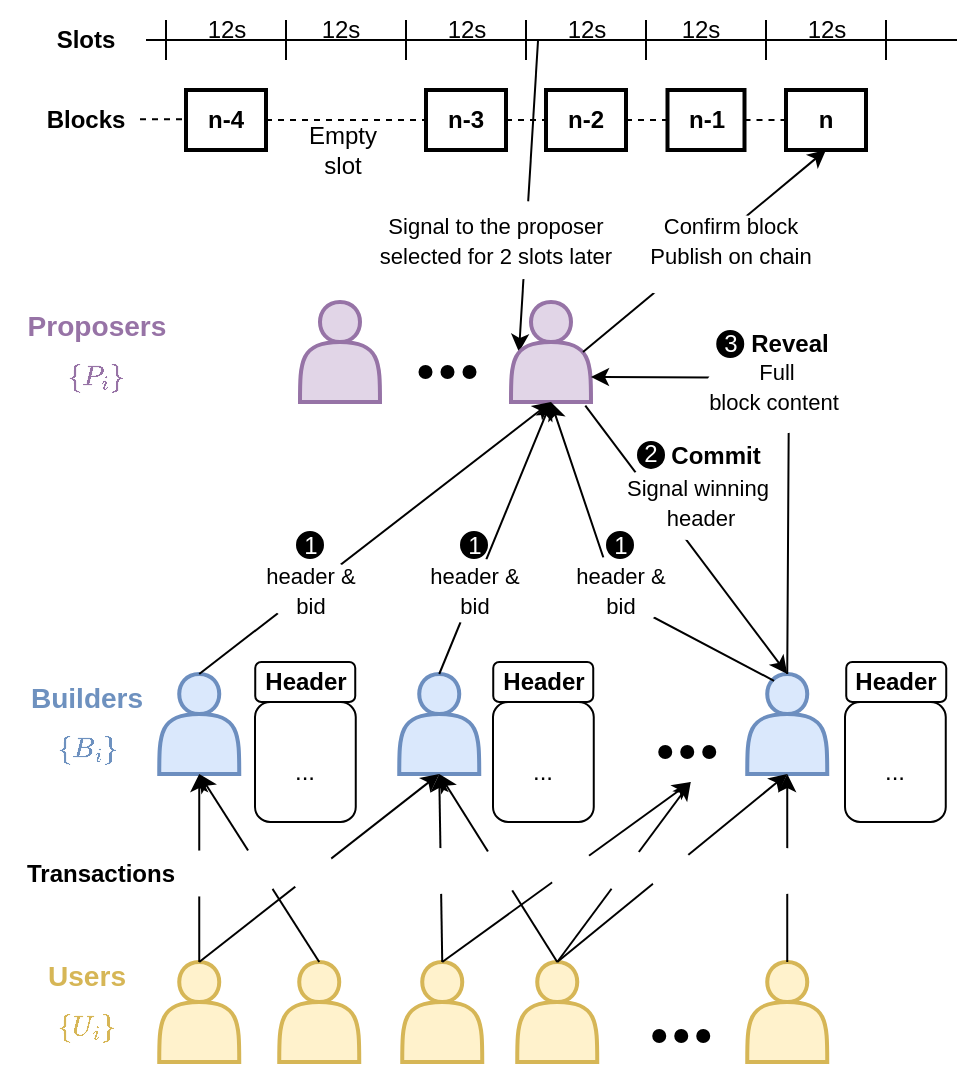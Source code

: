<mxfile version="27.2.0">
  <diagram name="Page-1" id="Rt2gjxt__m3kLgCPaDpE">
    <mxGraphModel dx="2536" dy="1126" grid="1" gridSize="10" guides="1" tooltips="1" connect="1" arrows="1" fold="1" page="1" pageScale="1" pageWidth="827" pageHeight="1169" math="1" shadow="0">
      <root>
        <mxCell id="0" />
        <mxCell id="1" parent="0" />
        <mxCell id="_BZ0ECuWgsDujHOAMHDS-1" value="" style="endArrow=classic;html=1;rounded=0;exitX=0.1;exitY=0.519;exitDx=0;exitDy=0;entryX=0.1;entryY=0.5;entryDx=0;entryDy=0;entryPerimeter=0;exitPerimeter=0;" parent="1" source="6DjUIM3Zux7rkK_XshIn-7" target="_BZ0ECuWgsDujHOAMHDS-7" edge="1">
          <mxGeometry width="50" height="50" relative="1" as="geometry">
            <mxPoint x="125" y="60.0" as="sourcePoint" />
            <mxPoint x="402.5" y="271" as="targetPoint" />
          </mxGeometry>
        </mxCell>
        <mxCell id="_BZ0ECuWgsDujHOAMHDS-2" value="&lt;b&gt;n-1&lt;/b&gt;" style="rounded=0;whiteSpace=wrap;html=1;strokeWidth=2;" parent="1" vertex="1">
          <mxGeometry x="370.75" y="85" width="38.5" height="30" as="geometry" />
        </mxCell>
        <mxCell id="_BZ0ECuWgsDujHOAMHDS-3" value="&lt;b&gt;n&lt;/b&gt;" style="rounded=0;whiteSpace=wrap;html=1;strokeWidth=2;" parent="1" vertex="1">
          <mxGeometry x="430" y="85" width="40" height="30" as="geometry" />
        </mxCell>
        <mxCell id="_BZ0ECuWgsDujHOAMHDS-4" value="" style="endArrow=none;dashed=1;html=1;rounded=0;entryX=0;entryY=0.5;entryDx=0;entryDy=0;" parent="1" source="_BZ0ECuWgsDujHOAMHDS-2" target="_BZ0ECuWgsDujHOAMHDS-3" edge="1">
          <mxGeometry width="50" height="50" relative="1" as="geometry">
            <mxPoint x="187" y="100" as="sourcePoint" />
            <mxPoint x="247" y="99.5" as="targetPoint" />
          </mxGeometry>
        </mxCell>
        <mxCell id="_BZ0ECuWgsDujHOAMHDS-5" value="&lt;b&gt;n-2&lt;/b&gt;" style="rounded=0;whiteSpace=wrap;html=1;strokeWidth=2;" parent="1" vertex="1">
          <mxGeometry x="310" y="85" width="40" height="30" as="geometry" />
        </mxCell>
        <mxCell id="_BZ0ECuWgsDujHOAMHDS-6" value="" style="endArrow=none;dashed=1;html=1;rounded=0;exitX=1;exitY=0.5;exitDx=0;exitDy=0;entryX=0;entryY=0.5;entryDx=0;entryDy=0;" parent="1" source="_BZ0ECuWgsDujHOAMHDS-5" target="_BZ0ECuWgsDujHOAMHDS-2" edge="1">
          <mxGeometry width="50" height="50" relative="1" as="geometry">
            <mxPoint x="357" y="110" as="sourcePoint" />
            <mxPoint x="267" y="100" as="targetPoint" />
          </mxGeometry>
        </mxCell>
        <mxCell id="_BZ0ECuWgsDujHOAMHDS-7" value="" style="shape=actor;whiteSpace=wrap;html=1;strokeWidth=2;fillColor=#e1d5e7;strokeColor=#9673a6;" parent="1" vertex="1">
          <mxGeometry x="292.5" y="191" width="40" height="50" as="geometry" />
        </mxCell>
        <mxCell id="_BZ0ECuWgsDujHOAMHDS-8" value="" style="shape=actor;whiteSpace=wrap;html=1;strokeWidth=2;fillColor=#dae8fc;strokeColor=#6c8ebf;" parent="1" vertex="1">
          <mxGeometry x="410.62" y="377" width="40" height="50" as="geometry" />
        </mxCell>
        <mxCell id="_BZ0ECuWgsDujHOAMHDS-9" value="" style="shape=actor;whiteSpace=wrap;html=1;strokeWidth=2;fillColor=#dae8fc;strokeColor=#6c8ebf;" parent="1" vertex="1">
          <mxGeometry x="236.62" y="377" width="40" height="50" as="geometry" />
        </mxCell>
        <mxCell id="_BZ0ECuWgsDujHOAMHDS-10" value="" style="shape=actor;whiteSpace=wrap;html=1;strokeWidth=2;fillColor=#dae8fc;strokeColor=#6c8ebf;" parent="1" vertex="1">
          <mxGeometry x="116.62" y="377" width="40" height="50" as="geometry" />
        </mxCell>
        <mxCell id="_BZ0ECuWgsDujHOAMHDS-11" value="" style="shape=actor;whiteSpace=wrap;html=1;strokeWidth=2;fillColor=#fff2cc;strokeColor=#d6b656;" parent="1" vertex="1">
          <mxGeometry x="116.62" y="521" width="40" height="50" as="geometry" />
        </mxCell>
        <mxCell id="_BZ0ECuWgsDujHOAMHDS-12" value="" style="shape=actor;whiteSpace=wrap;html=1;strokeWidth=2;fillColor=#fff2cc;strokeColor=#d6b656;" parent="1" vertex="1">
          <mxGeometry x="295.62" y="521" width="40" height="50" as="geometry" />
        </mxCell>
        <mxCell id="_BZ0ECuWgsDujHOAMHDS-13" value="" style="shape=actor;whiteSpace=wrap;html=1;strokeWidth=2;fillColor=#fff2cc;strokeColor=#d6b656;" parent="1" vertex="1">
          <mxGeometry x="238.12" y="521" width="40" height="50" as="geometry" />
        </mxCell>
        <mxCell id="_BZ0ECuWgsDujHOAMHDS-14" value="" style="shape=actor;whiteSpace=wrap;html=1;strokeWidth=2;fillColor=#fff2cc;strokeColor=#d6b656;" parent="1" vertex="1">
          <mxGeometry x="176.62" y="521" width="40" height="50" as="geometry" />
        </mxCell>
        <mxCell id="_BZ0ECuWgsDujHOAMHDS-15" value="" style="shape=actor;whiteSpace=wrap;html=1;strokeWidth=2;fillColor=#fff2cc;strokeColor=#d6b656;" parent="1" vertex="1">
          <mxGeometry x="410.62" y="521" width="40" height="50" as="geometry" />
        </mxCell>
        <mxCell id="_BZ0ECuWgsDujHOAMHDS-16" value="" style="group" parent="1" vertex="1" connectable="0">
          <mxGeometry x="367.62" y="413" width="26" height="6" as="geometry" />
        </mxCell>
        <mxCell id="_BZ0ECuWgsDujHOAMHDS-17" value="" style="ellipse;shape=doubleEllipse;whiteSpace=wrap;html=1;aspect=fixed;fillColor=#000000;" parent="_BZ0ECuWgsDujHOAMHDS-16" vertex="1">
          <mxGeometry x="-1" width="6" height="6" as="geometry" />
        </mxCell>
        <mxCell id="_BZ0ECuWgsDujHOAMHDS-18" value="" style="ellipse;shape=doubleEllipse;whiteSpace=wrap;html=1;aspect=fixed;fillColor=#000000;" parent="_BZ0ECuWgsDujHOAMHDS-16" vertex="1">
          <mxGeometry x="10" width="6" height="6" as="geometry" />
        </mxCell>
        <mxCell id="_BZ0ECuWgsDujHOAMHDS-19" value="" style="ellipse;shape=doubleEllipse;whiteSpace=wrap;html=1;aspect=fixed;fillColor=#000000;" parent="_BZ0ECuWgsDujHOAMHDS-16" vertex="1">
          <mxGeometry x="21" width="6" height="6" as="geometry" />
        </mxCell>
        <mxCell id="_BZ0ECuWgsDujHOAMHDS-20" value="" style="endArrow=classic;html=1;rounded=0;exitX=0.5;exitY=0;exitDx=0;exitDy=0;entryX=0.5;entryY=1;entryDx=0;entryDy=0;" parent="1" source="_BZ0ECuWgsDujHOAMHDS-10" target="_BZ0ECuWgsDujHOAMHDS-7" edge="1">
          <mxGeometry width="50" height="50" relative="1" as="geometry">
            <mxPoint x="197.5" y="301" as="sourcePoint" />
            <mxPoint x="247.5" y="251" as="targetPoint" />
            <Array as="points" />
          </mxGeometry>
        </mxCell>
        <mxCell id="_BZ0ECuWgsDujHOAMHDS-21" value="" style="endArrow=classic;html=1;rounded=0;exitX=0.5;exitY=0;exitDx=0;exitDy=0;" parent="1" source="_BZ0ECuWgsDujHOAMHDS-9" edge="1">
          <mxGeometry width="50" height="50" relative="1" as="geometry">
            <mxPoint x="262.5" y="291" as="sourcePoint" />
            <mxPoint x="312.5" y="241" as="targetPoint" />
          </mxGeometry>
        </mxCell>
        <mxCell id="_BZ0ECuWgsDujHOAMHDS-22" value="" style="endArrow=classic;html=1;rounded=0;exitX=0.335;exitY=0.068;exitDx=0;exitDy=0;strokeWidth=1;exitPerimeter=0;strokeColor=#000000;" parent="1" source="_BZ0ECuWgsDujHOAMHDS-8" edge="1">
          <mxGeometry width="50" height="50" relative="1" as="geometry">
            <mxPoint x="352.5" y="421" as="sourcePoint" />
            <mxPoint x="312.5" y="241" as="targetPoint" />
            <Array as="points">
              <mxPoint x="345.5" y="339" />
            </Array>
          </mxGeometry>
        </mxCell>
        <mxCell id="_BZ0ECuWgsDujHOAMHDS-23" value="&lt;b&gt;Header&lt;/b&gt;" style="rounded=1;whiteSpace=wrap;html=1;" parent="1" vertex="1">
          <mxGeometry x="164.62" y="371" width="50" height="20" as="geometry" />
        </mxCell>
        <mxCell id="_BZ0ECuWgsDujHOAMHDS-24" value="" style="endArrow=classic;html=1;rounded=0;exitX=0.9;exitY=0.5;exitDx=0;exitDy=0;exitPerimeter=0;entryX=0.5;entryY=1;entryDx=0;entryDy=0;" parent="1" source="_BZ0ECuWgsDujHOAMHDS-7" target="_BZ0ECuWgsDujHOAMHDS-3" edge="1">
          <mxGeometry width="50" height="50" relative="1" as="geometry">
            <mxPoint x="352.5" y="321" as="sourcePoint" />
            <mxPoint x="402.5" y="271" as="targetPoint" />
          </mxGeometry>
        </mxCell>
        <mxCell id="_BZ0ECuWgsDujHOAMHDS-25" value="" style="group" parent="1" vertex="1" connectable="0">
          <mxGeometry x="364.62" y="555" width="26" height="6" as="geometry" />
        </mxCell>
        <mxCell id="_BZ0ECuWgsDujHOAMHDS-26" value="" style="ellipse;shape=doubleEllipse;whiteSpace=wrap;html=1;aspect=fixed;fillColor=#000000;" parent="_BZ0ECuWgsDujHOAMHDS-25" vertex="1">
          <mxGeometry x="-1" width="6" height="6" as="geometry" />
        </mxCell>
        <mxCell id="_BZ0ECuWgsDujHOAMHDS-27" value="" style="ellipse;shape=doubleEllipse;whiteSpace=wrap;html=1;aspect=fixed;fillColor=#000000;" parent="_BZ0ECuWgsDujHOAMHDS-25" vertex="1">
          <mxGeometry x="10" width="6" height="6" as="geometry" />
        </mxCell>
        <mxCell id="_BZ0ECuWgsDujHOAMHDS-28" value="" style="ellipse;shape=doubleEllipse;whiteSpace=wrap;html=1;aspect=fixed;fillColor=#000000;" parent="_BZ0ECuWgsDujHOAMHDS-25" vertex="1">
          <mxGeometry x="21" width="6" height="6" as="geometry" />
        </mxCell>
        <mxCell id="_BZ0ECuWgsDujHOAMHDS-29" value="" style="shape=actor;whiteSpace=wrap;html=1;strokeWidth=2;fillColor=#e1d5e7;strokeColor=#9673a6;" parent="1" vertex="1">
          <mxGeometry x="187" y="191" width="40" height="50" as="geometry" />
        </mxCell>
        <mxCell id="_BZ0ECuWgsDujHOAMHDS-30" value="" style="group" parent="1" vertex="1" connectable="0">
          <mxGeometry x="247.75" y="223" width="26" height="6" as="geometry" />
        </mxCell>
        <mxCell id="_BZ0ECuWgsDujHOAMHDS-31" value="" style="ellipse;shape=doubleEllipse;whiteSpace=wrap;html=1;aspect=fixed;fillColor=#000000;" parent="_BZ0ECuWgsDujHOAMHDS-30" vertex="1">
          <mxGeometry x="-1" width="6" height="6" as="geometry" />
        </mxCell>
        <mxCell id="_BZ0ECuWgsDujHOAMHDS-32" value="" style="ellipse;shape=doubleEllipse;whiteSpace=wrap;html=1;aspect=fixed;fillColor=#000000;" parent="_BZ0ECuWgsDujHOAMHDS-30" vertex="1">
          <mxGeometry x="10" width="6" height="6" as="geometry" />
        </mxCell>
        <mxCell id="_BZ0ECuWgsDujHOAMHDS-33" value="" style="ellipse;shape=doubleEllipse;whiteSpace=wrap;html=1;aspect=fixed;fillColor=#000000;" parent="_BZ0ECuWgsDujHOAMHDS-30" vertex="1">
          <mxGeometry x="21" width="6" height="6" as="geometry" />
        </mxCell>
        <mxCell id="_BZ0ECuWgsDujHOAMHDS-34" value="" style="endArrow=classic;html=1;rounded=0;entryX=0.5;entryY=1;entryDx=0;entryDy=0;exitX=0.5;exitY=0;exitDx=0;exitDy=0;" parent="1" source="_BZ0ECuWgsDujHOAMHDS-11" target="_BZ0ECuWgsDujHOAMHDS-9" edge="1">
          <mxGeometry width="50" height="50" relative="1" as="geometry">
            <mxPoint x="136.87" y="496" as="sourcePoint" />
            <mxPoint x="252.37" y="431" as="targetPoint" />
          </mxGeometry>
        </mxCell>
        <mxCell id="_BZ0ECuWgsDujHOAMHDS-35" value="" style="endArrow=classic;html=1;rounded=0;entryX=0.5;entryY=1;entryDx=0;entryDy=0;exitX=0.5;exitY=0;exitDx=0;exitDy=0;" parent="1" source="_BZ0ECuWgsDujHOAMHDS-14" target="_BZ0ECuWgsDujHOAMHDS-10" edge="1">
          <mxGeometry width="50" height="50" relative="1" as="geometry">
            <mxPoint x="196.87" y="496" as="sourcePoint" />
            <mxPoint x="246.87" y="446" as="targetPoint" />
          </mxGeometry>
        </mxCell>
        <mxCell id="_BZ0ECuWgsDujHOAMHDS-36" value="" style="endArrow=classic;html=1;rounded=0;entryX=0.5;entryY=1;entryDx=0;entryDy=0;exitX=0.5;exitY=0;exitDx=0;exitDy=0;" parent="1" source="_BZ0ECuWgsDujHOAMHDS-11" target="_BZ0ECuWgsDujHOAMHDS-10" edge="1">
          <mxGeometry width="50" height="50" relative="1" as="geometry">
            <mxPoint x="136.87" y="496" as="sourcePoint" />
            <mxPoint x="142.37" y="431" as="targetPoint" />
          </mxGeometry>
        </mxCell>
        <mxCell id="_BZ0ECuWgsDujHOAMHDS-37" value="" style="endArrow=classic;html=1;rounded=0;exitX=0.5;exitY=0;exitDx=0;exitDy=0;entryX=0.5;entryY=1;entryDx=0;entryDy=0;" parent="1" source="_BZ0ECuWgsDujHOAMHDS-13" target="_BZ0ECuWgsDujHOAMHDS-9" edge="1">
          <mxGeometry width="50" height="50" relative="1" as="geometry">
            <mxPoint x="232.37" y="501" as="sourcePoint" />
            <mxPoint x="282.37" y="451" as="targetPoint" />
          </mxGeometry>
        </mxCell>
        <mxCell id="_BZ0ECuWgsDujHOAMHDS-38" value="" style="endArrow=classic;html=1;rounded=0;exitX=0.5;exitY=0;exitDx=0;exitDy=0;" parent="1" source="_BZ0ECuWgsDujHOAMHDS-13" edge="1">
          <mxGeometry width="50" height="50" relative="1" as="geometry">
            <mxPoint x="252.37" y="497" as="sourcePoint" />
            <mxPoint x="382.37" y="431" as="targetPoint" />
          </mxGeometry>
        </mxCell>
        <mxCell id="_BZ0ECuWgsDujHOAMHDS-39" value="" style="endArrow=classic;html=1;rounded=0;exitX=0.5;exitY=0;exitDx=0;exitDy=0;entryX=0.5;entryY=1;entryDx=0;entryDy=0;" parent="1" source="_BZ0ECuWgsDujHOAMHDS-12" target="_BZ0ECuWgsDujHOAMHDS-8" edge="1">
          <mxGeometry width="50" height="50" relative="1" as="geometry">
            <mxPoint x="332.37" y="501" as="sourcePoint" />
            <mxPoint x="382.37" y="451" as="targetPoint" />
          </mxGeometry>
        </mxCell>
        <mxCell id="_BZ0ECuWgsDujHOAMHDS-40" value="" style="endArrow=classic;html=1;rounded=0;exitX=0.5;exitY=0;exitDx=0;exitDy=0;" parent="1" source="_BZ0ECuWgsDujHOAMHDS-12" edge="1">
          <mxGeometry width="50" height="50" relative="1" as="geometry">
            <mxPoint x="312.37" y="501" as="sourcePoint" />
            <mxPoint x="382.37" y="431" as="targetPoint" />
          </mxGeometry>
        </mxCell>
        <mxCell id="_BZ0ECuWgsDujHOAMHDS-41" value="" style="endArrow=classic;html=1;rounded=0;exitX=0.5;exitY=0;exitDx=0;exitDy=0;entryX=0.5;entryY=1;entryDx=0;entryDy=0;" parent="1" source="_BZ0ECuWgsDujHOAMHDS-12" target="_BZ0ECuWgsDujHOAMHDS-9" edge="1">
          <mxGeometry width="50" height="50" relative="1" as="geometry">
            <mxPoint x="206.87" y="477" as="sourcePoint" />
            <mxPoint x="256.87" y="427" as="targetPoint" />
          </mxGeometry>
        </mxCell>
        <mxCell id="_BZ0ECuWgsDujHOAMHDS-42" value="" style="endArrow=classic;html=1;rounded=0;exitX=0.5;exitY=0;exitDx=0;exitDy=0;entryX=0.5;entryY=1;entryDx=0;entryDy=0;" parent="1" source="_BZ0ECuWgsDujHOAMHDS-15" target="_BZ0ECuWgsDujHOAMHDS-8" edge="1">
          <mxGeometry width="50" height="50" relative="1" as="geometry">
            <mxPoint x="410.62" y="496" as="sourcePoint" />
            <mxPoint x="442.37" y="451" as="targetPoint" />
          </mxGeometry>
        </mxCell>
        <mxCell id="_BZ0ECuWgsDujHOAMHDS-43" value="&lt;div style=&quot;line-height: 60%;&quot;&gt;&lt;h3 style=&quot;line-height: 60%;&quot;&gt;&lt;font style=&quot;color: light-dark(rgb(151, 115, 166), rgb(105, 70, 122));&quot;&gt;Proposers&lt;/font&gt;&lt;/h3&gt;&lt;div&gt;&lt;font color=&quot;#9773a6&quot;&gt;$$\{P_i\}$$&lt;/font&gt;&lt;/div&gt;&lt;/div&gt;" style="text;html=1;align=center;verticalAlign=middle;resizable=0;points=[];autosize=1;strokeColor=none;fillColor=none;" parent="1" vertex="1">
          <mxGeometry x="40" y="186" width="90" height="60" as="geometry" />
        </mxCell>
        <mxCell id="_BZ0ECuWgsDujHOAMHDS-44" value="&lt;div style=&quot;line-height: 60%;&quot;&gt;&lt;h3 style=&quot;line-height: 60%;&quot;&gt;&lt;font style=&quot;color: light-dark(rgb(110, 145, 191), rgb(105, 70, 122));&quot;&gt;Builders&lt;/font&gt;&lt;/h3&gt;&lt;div&gt;&lt;font color=&quot;#6e91bf&quot;&gt;$$\{B_i\}$$&lt;/font&gt;&lt;/div&gt;&lt;/div&gt;" style="text;html=1;align=center;verticalAlign=middle;resizable=0;points=[];autosize=1;strokeColor=none;fillColor=none;" parent="1" vertex="1">
          <mxGeometry x="40" y="372" width="80" height="60" as="geometry" />
        </mxCell>
        <mxCell id="_BZ0ECuWgsDujHOAMHDS-46" value="" style="endArrow=classic;html=1;rounded=0;exitX=0.929;exitY=1.036;exitDx=0;exitDy=0;exitPerimeter=0;strokeWidth=1;entryX=0.5;entryY=0;entryDx=0;entryDy=0;strokeColor=#000000;" parent="1" source="_BZ0ECuWgsDujHOAMHDS-7" target="_BZ0ECuWgsDujHOAMHDS-8" edge="1">
          <mxGeometry width="50" height="50" relative="1" as="geometry">
            <mxPoint x="352.5" y="321" as="sourcePoint" />
            <mxPoint x="432.5" y="291" as="targetPoint" />
          </mxGeometry>
        </mxCell>
        <mxCell id="_BZ0ECuWgsDujHOAMHDS-47" value="" style="endArrow=classic;html=1;rounded=0;entryX=1;entryY=0.75;entryDx=0;entryDy=0;exitX=0.5;exitY=0;exitDx=0;exitDy=0;strokeWidth=1;strokeColor=#000000;" parent="1" source="_BZ0ECuWgsDujHOAMHDS-8" target="_BZ0ECuWgsDujHOAMHDS-7" edge="1">
          <mxGeometry width="50" height="50" relative="1" as="geometry">
            <mxPoint x="441.5" y="324" as="sourcePoint" />
            <mxPoint x="331.5" y="314" as="targetPoint" />
            <Array as="points">
              <mxPoint x="431.5" y="229" />
            </Array>
          </mxGeometry>
        </mxCell>
        <mxCell id="_BZ0ECuWgsDujHOAMHDS-48" value="" style="group" parent="1" vertex="1" connectable="0">
          <mxGeometry x="154.62" y="464" width="23" height="23" as="geometry" />
        </mxCell>
        <mxCell id="_BZ0ECuWgsDujHOAMHDS-49" value="" style="ellipse;whiteSpace=wrap;html=1;aspect=fixed;fillColor=default;strokeColor=none;" parent="_BZ0ECuWgsDujHOAMHDS-48" vertex="1">
          <mxGeometry width="23" height="23" as="geometry" />
        </mxCell>
        <mxCell id="_BZ0ECuWgsDujHOAMHDS-50" value="" style="shape=image;html=1;verticalAlign=top;verticalLabelPosition=bottom;labelBackgroundColor=#ffffff;imageAspect=0;aspect=fixed;image=https://cdn0.iconfinder.com/data/icons/basic-e-commerce-line/48/Receipt_success-128.png" parent="_BZ0ECuWgsDujHOAMHDS-48" vertex="1">
          <mxGeometry x="2.88" y="2.88" width="17.25" height="17.25" as="geometry" />
        </mxCell>
        <mxCell id="_BZ0ECuWgsDujHOAMHDS-51" value="" style="group" parent="1" vertex="1" connectable="0">
          <mxGeometry x="125.12" y="465.25" width="23" height="23" as="geometry" />
        </mxCell>
        <mxCell id="_BZ0ECuWgsDujHOAMHDS-52" value="" style="ellipse;whiteSpace=wrap;html=1;aspect=fixed;fillColor=default;strokeColor=none;" parent="_BZ0ECuWgsDujHOAMHDS-51" vertex="1">
          <mxGeometry width="23" height="23" as="geometry" />
        </mxCell>
        <mxCell id="_BZ0ECuWgsDujHOAMHDS-53" value="" style="shape=image;html=1;verticalAlign=top;verticalLabelPosition=bottom;labelBackgroundColor=#ffffff;imageAspect=0;aspect=fixed;image=https://cdn0.iconfinder.com/data/icons/basic-e-commerce-line/48/Receipt_success-128.png" parent="_BZ0ECuWgsDujHOAMHDS-51" vertex="1">
          <mxGeometry x="2.88" y="2.88" width="17.25" height="17.25" as="geometry" />
        </mxCell>
        <mxCell id="_BZ0ECuWgsDujHOAMHDS-54" value="" style="group" parent="1" vertex="1" connectable="0">
          <mxGeometry x="181.5" y="464" width="23" height="23" as="geometry" />
        </mxCell>
        <mxCell id="_BZ0ECuWgsDujHOAMHDS-55" value="" style="ellipse;whiteSpace=wrap;html=1;aspect=fixed;fillColor=default;strokeColor=none;" parent="_BZ0ECuWgsDujHOAMHDS-54" vertex="1">
          <mxGeometry width="23" height="23" as="geometry" />
        </mxCell>
        <mxCell id="_BZ0ECuWgsDujHOAMHDS-56" value="" style="shape=image;html=1;verticalAlign=top;verticalLabelPosition=bottom;labelBackgroundColor=#ffffff;imageAspect=0;aspect=fixed;image=https://cdn0.iconfinder.com/data/icons/basic-e-commerce-line/48/Receipt_success-128.png" parent="_BZ0ECuWgsDujHOAMHDS-54" vertex="1">
          <mxGeometry x="2.88" y="2.88" width="17.25" height="17.25" as="geometry" />
        </mxCell>
        <mxCell id="_BZ0ECuWgsDujHOAMHDS-57" value="" style="group" parent="1" vertex="1" connectable="0">
          <mxGeometry x="245.5" y="464" width="23" height="23" as="geometry" />
        </mxCell>
        <mxCell id="_BZ0ECuWgsDujHOAMHDS-58" value="" style="ellipse;whiteSpace=wrap;html=1;aspect=fixed;fillColor=default;strokeColor=none;" parent="_BZ0ECuWgsDujHOAMHDS-57" vertex="1">
          <mxGeometry width="23" height="23" as="geometry" />
        </mxCell>
        <mxCell id="_BZ0ECuWgsDujHOAMHDS-59" value="" style="shape=image;html=1;verticalAlign=top;verticalLabelPosition=bottom;labelBackgroundColor=#ffffff;imageAspect=0;aspect=fixed;image=https://cdn0.iconfinder.com/data/icons/basic-e-commerce-line/48/Receipt_success-128.png" parent="_BZ0ECuWgsDujHOAMHDS-57" vertex="1">
          <mxGeometry x="2.88" y="2.88" width="17.25" height="17.25" as="geometry" />
        </mxCell>
        <mxCell id="_BZ0ECuWgsDujHOAMHDS-60" value="" style="group" parent="1" vertex="1" connectable="0">
          <mxGeometry x="275.5" y="464" width="23" height="23" as="geometry" />
        </mxCell>
        <mxCell id="_BZ0ECuWgsDujHOAMHDS-61" value="" style="ellipse;whiteSpace=wrap;html=1;aspect=fixed;fillColor=default;strokeColor=none;" parent="_BZ0ECuWgsDujHOAMHDS-60" vertex="1">
          <mxGeometry width="23" height="23" as="geometry" />
        </mxCell>
        <mxCell id="_BZ0ECuWgsDujHOAMHDS-62" value="" style="shape=image;html=1;verticalAlign=top;verticalLabelPosition=bottom;labelBackgroundColor=#ffffff;imageAspect=0;aspect=fixed;image=https://cdn0.iconfinder.com/data/icons/basic-e-commerce-line/48/Receipt_success-128.png" parent="_BZ0ECuWgsDujHOAMHDS-60" vertex="1">
          <mxGeometry x="2.88" y="2.88" width="17.25" height="17.25" as="geometry" />
        </mxCell>
        <mxCell id="_BZ0ECuWgsDujHOAMHDS-63" value="" style="group" parent="1" vertex="1" connectable="0">
          <mxGeometry x="311.5" y="464" width="23" height="23" as="geometry" />
        </mxCell>
        <mxCell id="_BZ0ECuWgsDujHOAMHDS-64" value="" style="ellipse;whiteSpace=wrap;html=1;aspect=fixed;fillColor=default;strokeColor=none;" parent="_BZ0ECuWgsDujHOAMHDS-63" vertex="1">
          <mxGeometry width="23" height="23" as="geometry" />
        </mxCell>
        <mxCell id="_BZ0ECuWgsDujHOAMHDS-65" value="" style="shape=image;html=1;verticalAlign=top;verticalLabelPosition=bottom;labelBackgroundColor=#ffffff;imageAspect=0;aspect=fixed;image=https://cdn0.iconfinder.com/data/icons/basic-e-commerce-line/48/Receipt_success-128.png" parent="_BZ0ECuWgsDujHOAMHDS-63" vertex="1">
          <mxGeometry x="2.88" y="2.88" width="17.25" height="17.25" as="geometry" />
        </mxCell>
        <mxCell id="_BZ0ECuWgsDujHOAMHDS-66" value="" style="group" parent="1" vertex="1" connectable="0">
          <mxGeometry x="338.5" y="464" width="23" height="23" as="geometry" />
        </mxCell>
        <mxCell id="_BZ0ECuWgsDujHOAMHDS-67" value="" style="ellipse;whiteSpace=wrap;html=1;aspect=fixed;fillColor=default;strokeColor=none;" parent="_BZ0ECuWgsDujHOAMHDS-66" vertex="1">
          <mxGeometry width="23" height="23" as="geometry" />
        </mxCell>
        <mxCell id="_BZ0ECuWgsDujHOAMHDS-68" value="" style="shape=image;html=1;verticalAlign=top;verticalLabelPosition=bottom;labelBackgroundColor=#ffffff;imageAspect=0;aspect=fixed;image=https://cdn0.iconfinder.com/data/icons/basic-e-commerce-line/48/Receipt_success-128.png" parent="_BZ0ECuWgsDujHOAMHDS-66" vertex="1">
          <mxGeometry x="2.88" y="2.88" width="17.25" height="17.25" as="geometry" />
        </mxCell>
        <mxCell id="_BZ0ECuWgsDujHOAMHDS-69" value="" style="group" parent="1" vertex="1" connectable="0">
          <mxGeometry x="361.5" y="464" width="23" height="23" as="geometry" />
        </mxCell>
        <mxCell id="_BZ0ECuWgsDujHOAMHDS-70" value="" style="ellipse;whiteSpace=wrap;html=1;aspect=fixed;fillColor=default;strokeColor=none;" parent="_BZ0ECuWgsDujHOAMHDS-69" vertex="1">
          <mxGeometry width="23" height="23" as="geometry" />
        </mxCell>
        <mxCell id="_BZ0ECuWgsDujHOAMHDS-71" value="" style="shape=image;html=1;verticalAlign=top;verticalLabelPosition=bottom;labelBackgroundColor=#ffffff;imageAspect=0;aspect=fixed;image=https://cdn0.iconfinder.com/data/icons/basic-e-commerce-line/48/Receipt_success-128.png" parent="_BZ0ECuWgsDujHOAMHDS-69" vertex="1">
          <mxGeometry x="2.88" y="2.88" width="17.25" height="17.25" as="geometry" />
        </mxCell>
        <mxCell id="_BZ0ECuWgsDujHOAMHDS-72" value="" style="group" parent="1" vertex="1" connectable="0">
          <mxGeometry x="418.5" y="464" width="23" height="23" as="geometry" />
        </mxCell>
        <mxCell id="_BZ0ECuWgsDujHOAMHDS-73" value="" style="ellipse;whiteSpace=wrap;html=1;aspect=fixed;fillColor=default;strokeColor=none;" parent="_BZ0ECuWgsDujHOAMHDS-72" vertex="1">
          <mxGeometry width="23" height="23" as="geometry" />
        </mxCell>
        <mxCell id="_BZ0ECuWgsDujHOAMHDS-74" value="" style="shape=image;html=1;verticalAlign=top;verticalLabelPosition=bottom;labelBackgroundColor=#ffffff;imageAspect=0;aspect=fixed;image=https://cdn0.iconfinder.com/data/icons/basic-e-commerce-line/48/Receipt_success-128.png" parent="_BZ0ECuWgsDujHOAMHDS-72" vertex="1">
          <mxGeometry x="2.88" y="2.88" width="17.25" height="17.25" as="geometry" />
        </mxCell>
        <mxCell id="_BZ0ECuWgsDujHOAMHDS-81" value="" style="group" parent="1" vertex="1" connectable="0">
          <mxGeometry x="336.88" y="261" width="100" height="49.947" as="geometry" />
        </mxCell>
        <mxCell id="_BZ0ECuWgsDujHOAMHDS-82" value="" style="ellipse;whiteSpace=wrap;html=1;strokeColor=none;" parent="_BZ0ECuWgsDujHOAMHDS-81" vertex="1">
          <mxGeometry x="5.2" y="10" width="77.52" height="39" as="geometry" />
        </mxCell>
        <mxCell id="_BZ0ECuWgsDujHOAMHDS-83" value="&lt;font style=&quot;font-size: 11px;&quot;&gt;Signal winning&amp;nbsp;&lt;/font&gt;&lt;div&gt;&lt;font style=&quot;font-size: 11px;&quot;&gt;header&lt;/font&gt;&lt;/div&gt;" style="text;html=1;align=center;verticalAlign=middle;resizable=0;points=[];autosize=1;strokeColor=none;fillColor=none;" parent="_BZ0ECuWgsDujHOAMHDS-81" vertex="1">
          <mxGeometry y="9.947" width="100" height="40" as="geometry" />
        </mxCell>
        <mxCell id="_BZ0ECuWgsDujHOAMHDS-84" value="&lt;b&gt;Commit&lt;/b&gt;" style="text;html=1;align=center;verticalAlign=middle;whiteSpace=wrap;rounded=0;" parent="_BZ0ECuWgsDujHOAMHDS-81" vertex="1">
          <mxGeometry x="28.12" y="-7.55" width="60" height="30" as="geometry" />
        </mxCell>
        <mxCell id="2uAFUFzl93nKVRB4o9x8-2" value="&lt;font color=&quot;#ffffff&quot;&gt;2&lt;/font&gt;" style="ellipse;whiteSpace=wrap;html=1;aspect=fixed;fillColor=#000000;" parent="_BZ0ECuWgsDujHOAMHDS-81" vertex="1">
          <mxGeometry x="19.12" y="-0.05" width="13" height="13" as="geometry" />
        </mxCell>
        <mxCell id="_BZ0ECuWgsDujHOAMHDS-85" value="" style="group;strokeColor=none;" parent="1" vertex="1" connectable="0">
          <mxGeometry x="379.5" y="213" width="90" height="44" as="geometry" />
        </mxCell>
        <mxCell id="_BZ0ECuWgsDujHOAMHDS-86" value="" style="ellipse;whiteSpace=wrap;html=1;strokeColor=none;" parent="_BZ0ECuWgsDujHOAMHDS-85" vertex="1">
          <mxGeometry x="9.62" y="2" width="70" height="42" as="geometry" />
        </mxCell>
        <mxCell id="_BZ0ECuWgsDujHOAMHDS-87" value="&lt;font style=&quot;font-size: 11px;&quot;&gt;Full&lt;/font&gt;&lt;div&gt;&lt;font style=&quot;font-size: 11px;&quot;&gt;block content&amp;nbsp;&lt;/font&gt;&lt;/div&gt;" style="text;html=1;align=center;verticalAlign=middle;resizable=0;points=[];autosize=1;strokeColor=none;fillColor=none;" parent="_BZ0ECuWgsDujHOAMHDS-85" vertex="1">
          <mxGeometry width="90" height="40" as="geometry" />
        </mxCell>
        <mxCell id="_BZ0ECuWgsDujHOAMHDS-88" value="" style="group" parent="1" vertex="1" connectable="0">
          <mxGeometry x="164.5" y="391" width="50.38" height="60" as="geometry" />
        </mxCell>
        <mxCell id="_BZ0ECuWgsDujHOAMHDS-89" value="" style="rounded=1;whiteSpace=wrap;html=1;" parent="_BZ0ECuWgsDujHOAMHDS-88" vertex="1">
          <mxGeometry width="50.38" height="60" as="geometry" />
        </mxCell>
        <mxCell id="_BZ0ECuWgsDujHOAMHDS-90" value="" style="shape=image;html=1;verticalAlign=top;verticalLabelPosition=bottom;labelBackgroundColor=#ffffff;imageAspect=0;aspect=fixed;image=https://cdn0.iconfinder.com/data/icons/basic-e-commerce-line/48/Receipt_success-128.png" parent="_BZ0ECuWgsDujHOAMHDS-88" vertex="1">
          <mxGeometry x="17.952" y="1.75" width="14.484" height="14.484" as="geometry" />
        </mxCell>
        <mxCell id="_BZ0ECuWgsDujHOAMHDS-91" value="" style="shape=image;html=1;verticalAlign=top;verticalLabelPosition=bottom;labelBackgroundColor=#ffffff;imageAspect=0;aspect=fixed;image=https://cdn0.iconfinder.com/data/icons/basic-e-commerce-line/48/Receipt_success-128.png" parent="_BZ0ECuWgsDujHOAMHDS-88" vertex="1">
          <mxGeometry x="17.952" y="18" width="14.484" height="14.484" as="geometry" />
        </mxCell>
        <mxCell id="_BZ0ECuWgsDujHOAMHDS-92" value="" style="shape=image;html=1;verticalAlign=top;verticalLabelPosition=bottom;labelBackgroundColor=#ffffff;imageAspect=0;aspect=fixed;image=https://cdn0.iconfinder.com/data/icons/basic-e-commerce-line/48/Receipt_success-128.png" parent="_BZ0ECuWgsDujHOAMHDS-88" vertex="1">
          <mxGeometry x="17.952" y="42.75" width="14.484" height="14.484" as="geometry" />
        </mxCell>
        <mxCell id="_BZ0ECuWgsDujHOAMHDS-93" value="..." style="text;html=1;align=center;verticalAlign=middle;resizable=0;points=[];autosize=1;strokeColor=none;fillColor=none;" parent="_BZ0ECuWgsDujHOAMHDS-88" vertex="1">
          <mxGeometry x="9.595" y="20.25" width="30" height="30" as="geometry" />
        </mxCell>
        <mxCell id="_BZ0ECuWgsDujHOAMHDS-94" value="" style="group" parent="1" vertex="1" connectable="0">
          <mxGeometry x="283.5" y="371" width="50.38" height="80" as="geometry" />
        </mxCell>
        <mxCell id="_BZ0ECuWgsDujHOAMHDS-95" value="Header" style="rounded=1;whiteSpace=wrap;html=1;fontStyle=1" parent="_BZ0ECuWgsDujHOAMHDS-94" vertex="1">
          <mxGeometry x="0.12" width="50" height="20" as="geometry" />
        </mxCell>
        <mxCell id="_BZ0ECuWgsDujHOAMHDS-96" value="" style="group" parent="_BZ0ECuWgsDujHOAMHDS-94" vertex="1" connectable="0">
          <mxGeometry y="20" width="50.38" height="60" as="geometry" />
        </mxCell>
        <mxCell id="_BZ0ECuWgsDujHOAMHDS-97" value="" style="rounded=1;whiteSpace=wrap;html=1;" parent="_BZ0ECuWgsDujHOAMHDS-96" vertex="1">
          <mxGeometry width="50.38" height="60" as="geometry" />
        </mxCell>
        <mxCell id="_BZ0ECuWgsDujHOAMHDS-98" value="" style="shape=image;html=1;verticalAlign=top;verticalLabelPosition=bottom;labelBackgroundColor=#ffffff;imageAspect=0;aspect=fixed;image=https://cdn0.iconfinder.com/data/icons/basic-e-commerce-line/48/Receipt_success-128.png" parent="_BZ0ECuWgsDujHOAMHDS-96" vertex="1">
          <mxGeometry x="17.952" y="1.75" width="14.484" height="14.484" as="geometry" />
        </mxCell>
        <mxCell id="_BZ0ECuWgsDujHOAMHDS-99" value="" style="shape=image;html=1;verticalAlign=top;verticalLabelPosition=bottom;labelBackgroundColor=#ffffff;imageAspect=0;aspect=fixed;image=https://cdn0.iconfinder.com/data/icons/basic-e-commerce-line/48/Receipt_success-128.png" parent="_BZ0ECuWgsDujHOAMHDS-96" vertex="1">
          <mxGeometry x="17.952" y="18" width="14.484" height="14.484" as="geometry" />
        </mxCell>
        <mxCell id="_BZ0ECuWgsDujHOAMHDS-100" value="" style="shape=image;html=1;verticalAlign=top;verticalLabelPosition=bottom;labelBackgroundColor=#ffffff;imageAspect=0;aspect=fixed;image=https://cdn0.iconfinder.com/data/icons/basic-e-commerce-line/48/Receipt_success-128.png" parent="_BZ0ECuWgsDujHOAMHDS-96" vertex="1">
          <mxGeometry x="17.952" y="42.75" width="14.484" height="14.484" as="geometry" />
        </mxCell>
        <mxCell id="_BZ0ECuWgsDujHOAMHDS-101" value="..." style="text;html=1;align=center;verticalAlign=middle;resizable=0;points=[];autosize=1;strokeColor=none;fillColor=none;" parent="_BZ0ECuWgsDujHOAMHDS-96" vertex="1">
          <mxGeometry x="9.595" y="20.25" width="30" height="30" as="geometry" />
        </mxCell>
        <mxCell id="_BZ0ECuWgsDujHOAMHDS-102" value="" style="group" parent="1" vertex="1" connectable="0">
          <mxGeometry x="459.5" y="371" width="50.62" height="80" as="geometry" />
        </mxCell>
        <mxCell id="_BZ0ECuWgsDujHOAMHDS-103" value="Header" style="rounded=1;whiteSpace=wrap;html=1;fontStyle=1" parent="_BZ0ECuWgsDujHOAMHDS-102" vertex="1">
          <mxGeometry x="0.62" width="50" height="20" as="geometry" />
        </mxCell>
        <mxCell id="_BZ0ECuWgsDujHOAMHDS-104" value="" style="group" parent="_BZ0ECuWgsDujHOAMHDS-102" vertex="1" connectable="0">
          <mxGeometry y="20" width="50.38" height="60" as="geometry" />
        </mxCell>
        <mxCell id="_BZ0ECuWgsDujHOAMHDS-105" value="" style="rounded=1;whiteSpace=wrap;html=1;" parent="_BZ0ECuWgsDujHOAMHDS-104" vertex="1">
          <mxGeometry width="50.38" height="60" as="geometry" />
        </mxCell>
        <mxCell id="_BZ0ECuWgsDujHOAMHDS-106" value="" style="shape=image;html=1;verticalAlign=top;verticalLabelPosition=bottom;labelBackgroundColor=#ffffff;imageAspect=0;aspect=fixed;image=https://cdn0.iconfinder.com/data/icons/basic-e-commerce-line/48/Receipt_success-128.png" parent="_BZ0ECuWgsDujHOAMHDS-104" vertex="1">
          <mxGeometry x="17.952" y="1.75" width="14.484" height="14.484" as="geometry" />
        </mxCell>
        <mxCell id="_BZ0ECuWgsDujHOAMHDS-107" value="" style="shape=image;html=1;verticalAlign=top;verticalLabelPosition=bottom;labelBackgroundColor=#ffffff;imageAspect=0;aspect=fixed;image=https://cdn0.iconfinder.com/data/icons/basic-e-commerce-line/48/Receipt_success-128.png" parent="_BZ0ECuWgsDujHOAMHDS-104" vertex="1">
          <mxGeometry x="17.952" y="18" width="14.484" height="14.484" as="geometry" />
        </mxCell>
        <mxCell id="_BZ0ECuWgsDujHOAMHDS-108" value="" style="shape=image;html=1;verticalAlign=top;verticalLabelPosition=bottom;labelBackgroundColor=#ffffff;imageAspect=0;aspect=fixed;image=https://cdn0.iconfinder.com/data/icons/basic-e-commerce-line/48/Receipt_success-128.png" parent="_BZ0ECuWgsDujHOAMHDS-104" vertex="1">
          <mxGeometry x="17.952" y="42.75" width="14.484" height="14.484" as="geometry" />
        </mxCell>
        <mxCell id="_BZ0ECuWgsDujHOAMHDS-109" value="..." style="text;html=1;align=center;verticalAlign=middle;resizable=0;points=[];autosize=1;strokeColor=none;fillColor=none;" parent="_BZ0ECuWgsDujHOAMHDS-104" vertex="1">
          <mxGeometry x="9.595" y="20.25" width="30" height="30" as="geometry" />
        </mxCell>
        <mxCell id="_BZ0ECuWgsDujHOAMHDS-110" value="" style="ellipse;whiteSpace=wrap;html=1;strokeColor=none;" parent="1" vertex="1">
          <mxGeometry x="319.06" y="318" width="52.44" height="36" as="geometry" />
        </mxCell>
        <mxCell id="_BZ0ECuWgsDujHOAMHDS-113" value="" style="ellipse;whiteSpace=wrap;html=1;strokeColor=none;" parent="1" vertex="1">
          <mxGeometry x="340.62" y="146" width="100" height="44" as="geometry" />
        </mxCell>
        <mxCell id="_BZ0ECuWgsDujHOAMHDS-114" value="&lt;font style=&quot;font-size: 11px;&quot;&gt;Confirm block&lt;/font&gt;&lt;div&gt;&lt;font style=&quot;font-size: 11px;&quot;&gt;Publish on chain&lt;/font&gt;&lt;/div&gt;" style="text;html=1;align=center;verticalAlign=middle;resizable=0;points=[];autosize=1;strokeColor=none;fillColor=none;" parent="1" vertex="1">
          <mxGeometry x="352.12" y="140" width="100" height="40" as="geometry" />
        </mxCell>
        <mxCell id="_BZ0ECuWgsDujHOAMHDS-115" value="&lt;span style=&quot;font-size: 11px;&quot;&gt;Signal to the proposer selected for 2 slots later&lt;/span&gt;" style="ellipse;whiteSpace=wrap;html=1;strokeColor=none;" parent="1" vertex="1">
          <mxGeometry x="219.88" y="140" width="130.12" height="40" as="geometry" />
        </mxCell>
        <mxCell id="_BZ0ECuWgsDujHOAMHDS-116" value="&lt;b&gt;Reveal&lt;/b&gt;" style="text;html=1;align=center;verticalAlign=middle;whiteSpace=wrap;rounded=0;" parent="1" vertex="1">
          <mxGeometry x="402" y="197" width="60" height="30" as="geometry" />
        </mxCell>
        <mxCell id="_BZ0ECuWgsDujHOAMHDS-119" value="" style="shape=crossbar;whiteSpace=wrap;html=1;rounded=1;" parent="1" vertex="1">
          <mxGeometry x="420" y="50" width="60" height="20" as="geometry" />
        </mxCell>
        <mxCell id="_BZ0ECuWgsDujHOAMHDS-122" value="12s" style="text;html=1;align=center;verticalAlign=middle;resizable=0;points=[];autosize=1;strokeColor=none;fillColor=none;" parent="1" vertex="1">
          <mxGeometry x="366.88" y="40" width="40" height="30" as="geometry" />
        </mxCell>
        <mxCell id="_BZ0ECuWgsDujHOAMHDS-123" value="&lt;b&gt;Slots&lt;/b&gt;" style="text;html=1;align=center;verticalAlign=middle;whiteSpace=wrap;rounded=0;" parent="1" vertex="1">
          <mxGeometry x="50" y="45" width="60" height="30" as="geometry" />
        </mxCell>
        <mxCell id="_BZ0ECuWgsDujHOAMHDS-124" value="&lt;b&gt;Blocks&lt;/b&gt;" style="text;html=1;align=center;verticalAlign=middle;whiteSpace=wrap;rounded=0;" parent="1" vertex="1">
          <mxGeometry x="50" y="85" width="60" height="30" as="geometry" />
        </mxCell>
        <mxCell id="_BZ0ECuWgsDujHOAMHDS-125" value="" style="endArrow=none;html=1;rounded=0;entryX=0;entryY=0.5;entryDx=0;entryDy=0;entryPerimeter=0;exitX=1;exitY=0.5;exitDx=0;exitDy=0;" parent="1" source="_BZ0ECuWgsDujHOAMHDS-123" edge="1">
          <mxGeometry width="50" height="50" relative="1" as="geometry">
            <mxPoint x="45.5" y="320" as="sourcePoint" />
            <mxPoint x="125" y="60.0" as="targetPoint" />
          </mxGeometry>
        </mxCell>
        <mxCell id="_BZ0ECuWgsDujHOAMHDS-126" value="" style="endArrow=none;html=1;rounded=0;entryX=1;entryY=0.5;entryDx=0;entryDy=0;entryPerimeter=0;" parent="1" target="_BZ0ECuWgsDujHOAMHDS-119" edge="1">
          <mxGeometry width="50" height="50" relative="1" as="geometry">
            <mxPoint x="515.5" y="60" as="sourcePoint" />
            <mxPoint x="95.5" y="270" as="targetPoint" />
          </mxGeometry>
        </mxCell>
        <mxCell id="_BZ0ECuWgsDujHOAMHDS-127" value="" style="endArrow=none;dashed=1;html=1;rounded=0;exitX=1;exitY=0.5;exitDx=0;exitDy=0;entryX=0;entryY=0.5;entryDx=0;entryDy=0;" parent="1" edge="1">
          <mxGeometry width="50" height="50" relative="1" as="geometry">
            <mxPoint x="107" y="99.66" as="sourcePoint" />
            <mxPoint x="147" y="99.66" as="targetPoint" />
          </mxGeometry>
        </mxCell>
        <mxCell id="_BZ0ECuWgsDujHOAMHDS-128" value="" style="group" parent="1" vertex="1" connectable="0">
          <mxGeometry x="243" y="315" width="80" height="45" as="geometry" />
        </mxCell>
        <mxCell id="_BZ0ECuWgsDujHOAMHDS-129" value="" style="ellipse;whiteSpace=wrap;html=1;strokeColor=none;" parent="_BZ0ECuWgsDujHOAMHDS-128" vertex="1">
          <mxGeometry x="7.56" y="4" width="47.56" height="33" as="geometry" />
        </mxCell>
        <mxCell id="_BZ0ECuWgsDujHOAMHDS-130" value="&lt;div&gt;&lt;font style=&quot;font-size: 11px;&quot;&gt;header &amp;amp;&lt;/font&gt;&lt;/div&gt;&lt;div&gt;&lt;font style=&quot;font-size: 11px;&quot;&gt;bid&lt;/font&gt;&lt;/div&gt;" style="text;html=1;align=center;verticalAlign=middle;resizable=0;points=[];autosize=1;fillColor=none;" parent="_BZ0ECuWgsDujHOAMHDS-128" vertex="1">
          <mxGeometry x="-4" width="70" height="40" as="geometry" />
        </mxCell>
        <mxCell id="2uAFUFzl93nKVRB4o9x8-5" value="&lt;font style=&quot;color: rgb(255, 255, 255);&quot;&gt;1&lt;/font&gt;" style="ellipse;whiteSpace=wrap;html=1;aspect=fixed;fillColor=#000000;" parent="_BZ0ECuWgsDujHOAMHDS-128" vertex="1">
          <mxGeometry x="24.5" y="-9" width="13" height="13" as="geometry" />
        </mxCell>
        <mxCell id="_BZ0ECuWgsDujHOAMHDS-131" value="" style="group" parent="1" vertex="1" connectable="0">
          <mxGeometry x="317" y="315" width="80" height="45" as="geometry" />
        </mxCell>
        <mxCell id="_BZ0ECuWgsDujHOAMHDS-132" value="" style="ellipse;whiteSpace=wrap;html=1;strokeColor=none;" parent="_BZ0ECuWgsDujHOAMHDS-131" vertex="1">
          <mxGeometry x="7.56" y="4" width="47.56" height="33" as="geometry" />
        </mxCell>
        <mxCell id="_BZ0ECuWgsDujHOAMHDS-133" value="&lt;div&gt;&lt;font style=&quot;font-size: 11px;&quot;&gt;header &amp;amp;&lt;/font&gt;&lt;/div&gt;&lt;div&gt;&lt;font style=&quot;font-size: 11px;&quot;&gt;bid&lt;/font&gt;&lt;/div&gt;" style="text;html=1;align=center;verticalAlign=middle;resizable=0;points=[];autosize=1;fillColor=none;" parent="_BZ0ECuWgsDujHOAMHDS-131" vertex="1">
          <mxGeometry x="-5" width="70" height="40" as="geometry" />
        </mxCell>
        <mxCell id="2uAFUFzl93nKVRB4o9x8-6" value="&lt;font style=&quot;color: rgb(255, 255, 255);&quot;&gt;1&lt;/font&gt;" style="ellipse;whiteSpace=wrap;html=1;aspect=fixed;fillColor=#000000;" parent="_BZ0ECuWgsDujHOAMHDS-131" vertex="1">
          <mxGeometry x="23.5" y="-9" width="13" height="13" as="geometry" />
        </mxCell>
        <mxCell id="6DjUIM3Zux7rkK_XshIn-4" value="12s" style="text;html=1;align=center;verticalAlign=middle;resizable=0;points=[];autosize=1;strokeColor=none;fillColor=none;" parent="1" vertex="1">
          <mxGeometry x="430" y="40" width="40" height="30" as="geometry" />
        </mxCell>
        <mxCell id="6DjUIM3Zux7rkK_XshIn-6" value="" style="shape=crossbar;whiteSpace=wrap;html=1;rounded=1;" parent="1" vertex="1">
          <mxGeometry x="360" y="50" width="60" height="20" as="geometry" />
        </mxCell>
        <mxCell id="6DjUIM3Zux7rkK_XshIn-7" value="" style="shape=crossbar;whiteSpace=wrap;html=1;rounded=1;" parent="1" vertex="1">
          <mxGeometry x="300" y="50" width="60" height="20" as="geometry" />
        </mxCell>
        <mxCell id="6DjUIM3Zux7rkK_XshIn-8" value="" style="shape=crossbar;whiteSpace=wrap;html=1;rounded=1;" parent="1" vertex="1">
          <mxGeometry x="240" y="50" width="60" height="20" as="geometry" />
        </mxCell>
        <mxCell id="6DjUIM3Zux7rkK_XshIn-9" value="" style="shape=crossbar;whiteSpace=wrap;html=1;rounded=1;" parent="1" vertex="1">
          <mxGeometry x="180" y="50" width="60" height="20" as="geometry" />
        </mxCell>
        <mxCell id="6DjUIM3Zux7rkK_XshIn-10" value="" style="shape=crossbar;whiteSpace=wrap;html=1;rounded=1;" parent="1" vertex="1">
          <mxGeometry x="120" y="50" width="60" height="20" as="geometry" />
        </mxCell>
        <mxCell id="6DjUIM3Zux7rkK_XshIn-12" value="12s" style="text;html=1;align=center;verticalAlign=middle;resizable=0;points=[];autosize=1;strokeColor=none;fillColor=none;" parent="1" vertex="1">
          <mxGeometry x="310" y="40" width="40" height="30" as="geometry" />
        </mxCell>
        <mxCell id="6DjUIM3Zux7rkK_XshIn-13" value="12s" style="text;html=1;align=center;verticalAlign=middle;resizable=0;points=[];autosize=1;strokeColor=none;fillColor=none;" parent="1" vertex="1">
          <mxGeometry x="250" y="40" width="40" height="30" as="geometry" />
        </mxCell>
        <mxCell id="6DjUIM3Zux7rkK_XshIn-14" value="12s" style="text;html=1;align=center;verticalAlign=middle;resizable=0;points=[];autosize=1;strokeColor=none;fillColor=none;" parent="1" vertex="1">
          <mxGeometry x="187" y="40" width="40" height="30" as="geometry" />
        </mxCell>
        <mxCell id="6DjUIM3Zux7rkK_XshIn-15" value="12s" style="text;html=1;align=center;verticalAlign=middle;resizable=0;points=[];autosize=1;strokeColor=none;fillColor=none;" parent="1" vertex="1">
          <mxGeometry x="130" y="40" width="40" height="30" as="geometry" />
        </mxCell>
        <mxCell id="6DjUIM3Zux7rkK_XshIn-16" value="&lt;b&gt;n-3&lt;/b&gt;" style="rounded=0;whiteSpace=wrap;html=1;strokeWidth=2;" parent="1" vertex="1">
          <mxGeometry x="250" y="85" width="40" height="30" as="geometry" />
        </mxCell>
        <mxCell id="6DjUIM3Zux7rkK_XshIn-17" value="&lt;b&gt;n-4&lt;/b&gt;" style="rounded=0;whiteSpace=wrap;html=1;strokeWidth=2;" parent="1" vertex="1">
          <mxGeometry x="130" y="85" width="40" height="30" as="geometry" />
        </mxCell>
        <mxCell id="6DjUIM3Zux7rkK_XshIn-18" value="" style="endArrow=none;dashed=1;html=1;rounded=0;exitX=1;exitY=0.5;exitDx=0;exitDy=0;entryX=0;entryY=0.5;entryDx=0;entryDy=0;" parent="1" source="6DjUIM3Zux7rkK_XshIn-17" target="6DjUIM3Zux7rkK_XshIn-16" edge="1">
          <mxGeometry width="50" height="50" relative="1" as="geometry">
            <mxPoint x="117" y="109.66" as="sourcePoint" />
            <mxPoint x="157" y="109.66" as="targetPoint" />
          </mxGeometry>
        </mxCell>
        <mxCell id="6DjUIM3Zux7rkK_XshIn-19" value="" style="endArrow=none;dashed=1;html=1;rounded=0;exitX=1;exitY=0.5;exitDx=0;exitDy=0;entryX=0;entryY=0.5;entryDx=0;entryDy=0;" parent="1" source="6DjUIM3Zux7rkK_XshIn-16" target="_BZ0ECuWgsDujHOAMHDS-5" edge="1">
          <mxGeometry width="50" height="50" relative="1" as="geometry">
            <mxPoint x="180" y="110" as="sourcePoint" />
            <mxPoint x="260" y="110" as="targetPoint" />
          </mxGeometry>
        </mxCell>
        <mxCell id="nSoYGPkodk3FVyQMjDa2-1" value="Empty&lt;div&gt;slot&lt;/div&gt;" style="text;html=1;align=center;verticalAlign=middle;resizable=0;points=[];autosize=1;strokeColor=none;fillColor=none;" parent="1" vertex="1">
          <mxGeometry x="177.62" y="95" width="60" height="40" as="geometry" />
        </mxCell>
        <mxCell id="nSoYGPkodk3FVyQMjDa2-3" value="&lt;div style=&quot;line-height: 60%;&quot;&gt;&lt;h3 style=&quot;line-height: 60%;&quot;&gt;&lt;font style=&quot;color: light-dark(rgb(214, 182, 86), rgb(105, 70, 122));&quot;&gt;Users&lt;/font&gt;&lt;/h3&gt;&lt;div&gt;&lt;font&gt;&lt;font color=&quot;#d6b656&quot;&gt;$$\{U_i\}$$&lt;/font&gt;&lt;/font&gt;&lt;/div&gt;&lt;/div&gt;" style="text;html=1;align=center;verticalAlign=middle;resizable=0;points=[];autosize=1;strokeColor=none;fillColor=none;" parent="1" vertex="1">
          <mxGeometry x="40" y="511" width="80" height="60" as="geometry" />
        </mxCell>
        <mxCell id="2uAFUFzl93nKVRB4o9x8-7" value="" style="group" parent="1" vertex="1" connectable="0">
          <mxGeometry x="162" y="315" width="80" height="45" as="geometry" />
        </mxCell>
        <mxCell id="2uAFUFzl93nKVRB4o9x8-8" value="" style="ellipse;whiteSpace=wrap;html=1;strokeColor=none;" parent="2uAFUFzl93nKVRB4o9x8-7" vertex="1">
          <mxGeometry x="7.56" y="4" width="47.56" height="33" as="geometry" />
        </mxCell>
        <mxCell id="2uAFUFzl93nKVRB4o9x8-9" value="&lt;div&gt;&lt;font style=&quot;font-size: 11px;&quot;&gt;header &amp;amp;&lt;/font&gt;&lt;/div&gt;&lt;div&gt;&lt;font style=&quot;font-size: 11px;&quot;&gt;bid&lt;/font&gt;&lt;/div&gt;" style="text;html=1;align=center;verticalAlign=middle;resizable=0;points=[];autosize=1;fillColor=none;" parent="2uAFUFzl93nKVRB4o9x8-7" vertex="1">
          <mxGeometry x="-5" width="70" height="40" as="geometry" />
        </mxCell>
        <mxCell id="2uAFUFzl93nKVRB4o9x8-10" value="&lt;font style=&quot;color: rgb(255, 255, 255);&quot;&gt;1&lt;/font&gt;" style="ellipse;whiteSpace=wrap;html=1;aspect=fixed;fillColor=#000000;" parent="2uAFUFzl93nKVRB4o9x8-7" vertex="1">
          <mxGeometry x="23.5" y="-9" width="13" height="13" as="geometry" />
        </mxCell>
        <mxCell id="2uAFUFzl93nKVRB4o9x8-11" value="&lt;font color=&quot;#ffffff&quot;&gt;3&lt;/font&gt;" style="ellipse;whiteSpace=wrap;html=1;aspect=fixed;fillColor=#000000;" parent="1" vertex="1">
          <mxGeometry x="395.62" y="205.5" width="13" height="13" as="geometry" />
        </mxCell>
        <mxCell id="2uAFUFzl93nKVRB4o9x8-12" value="&lt;b&gt;Transactions&lt;/b&gt;" style="text;html=1;align=center;verticalAlign=middle;resizable=0;points=[];autosize=1;strokeColor=none;fillColor=none;" parent="1" vertex="1">
          <mxGeometry x="37" y="461.75" width="100" height="30" as="geometry" />
        </mxCell>
        <mxCell id="ReTeBjJMl5MIVt7Q-yau-1" value="" style="shape=image;html=1;verticalAlign=top;verticalLabelPosition=bottom;labelBackgroundColor=#ffffff;imageAspect=0;aspect=fixed;image=https://cdn4.iconfinder.com/data/icons/sports-outline-24-px/24/Achievement_badge_medal_ribbon_trophy-128.png" parent="1" vertex="1">
          <mxGeometry x="430" y="401" width="18" height="18" as="geometry" />
        </mxCell>
      </root>
    </mxGraphModel>
  </diagram>
</mxfile>
